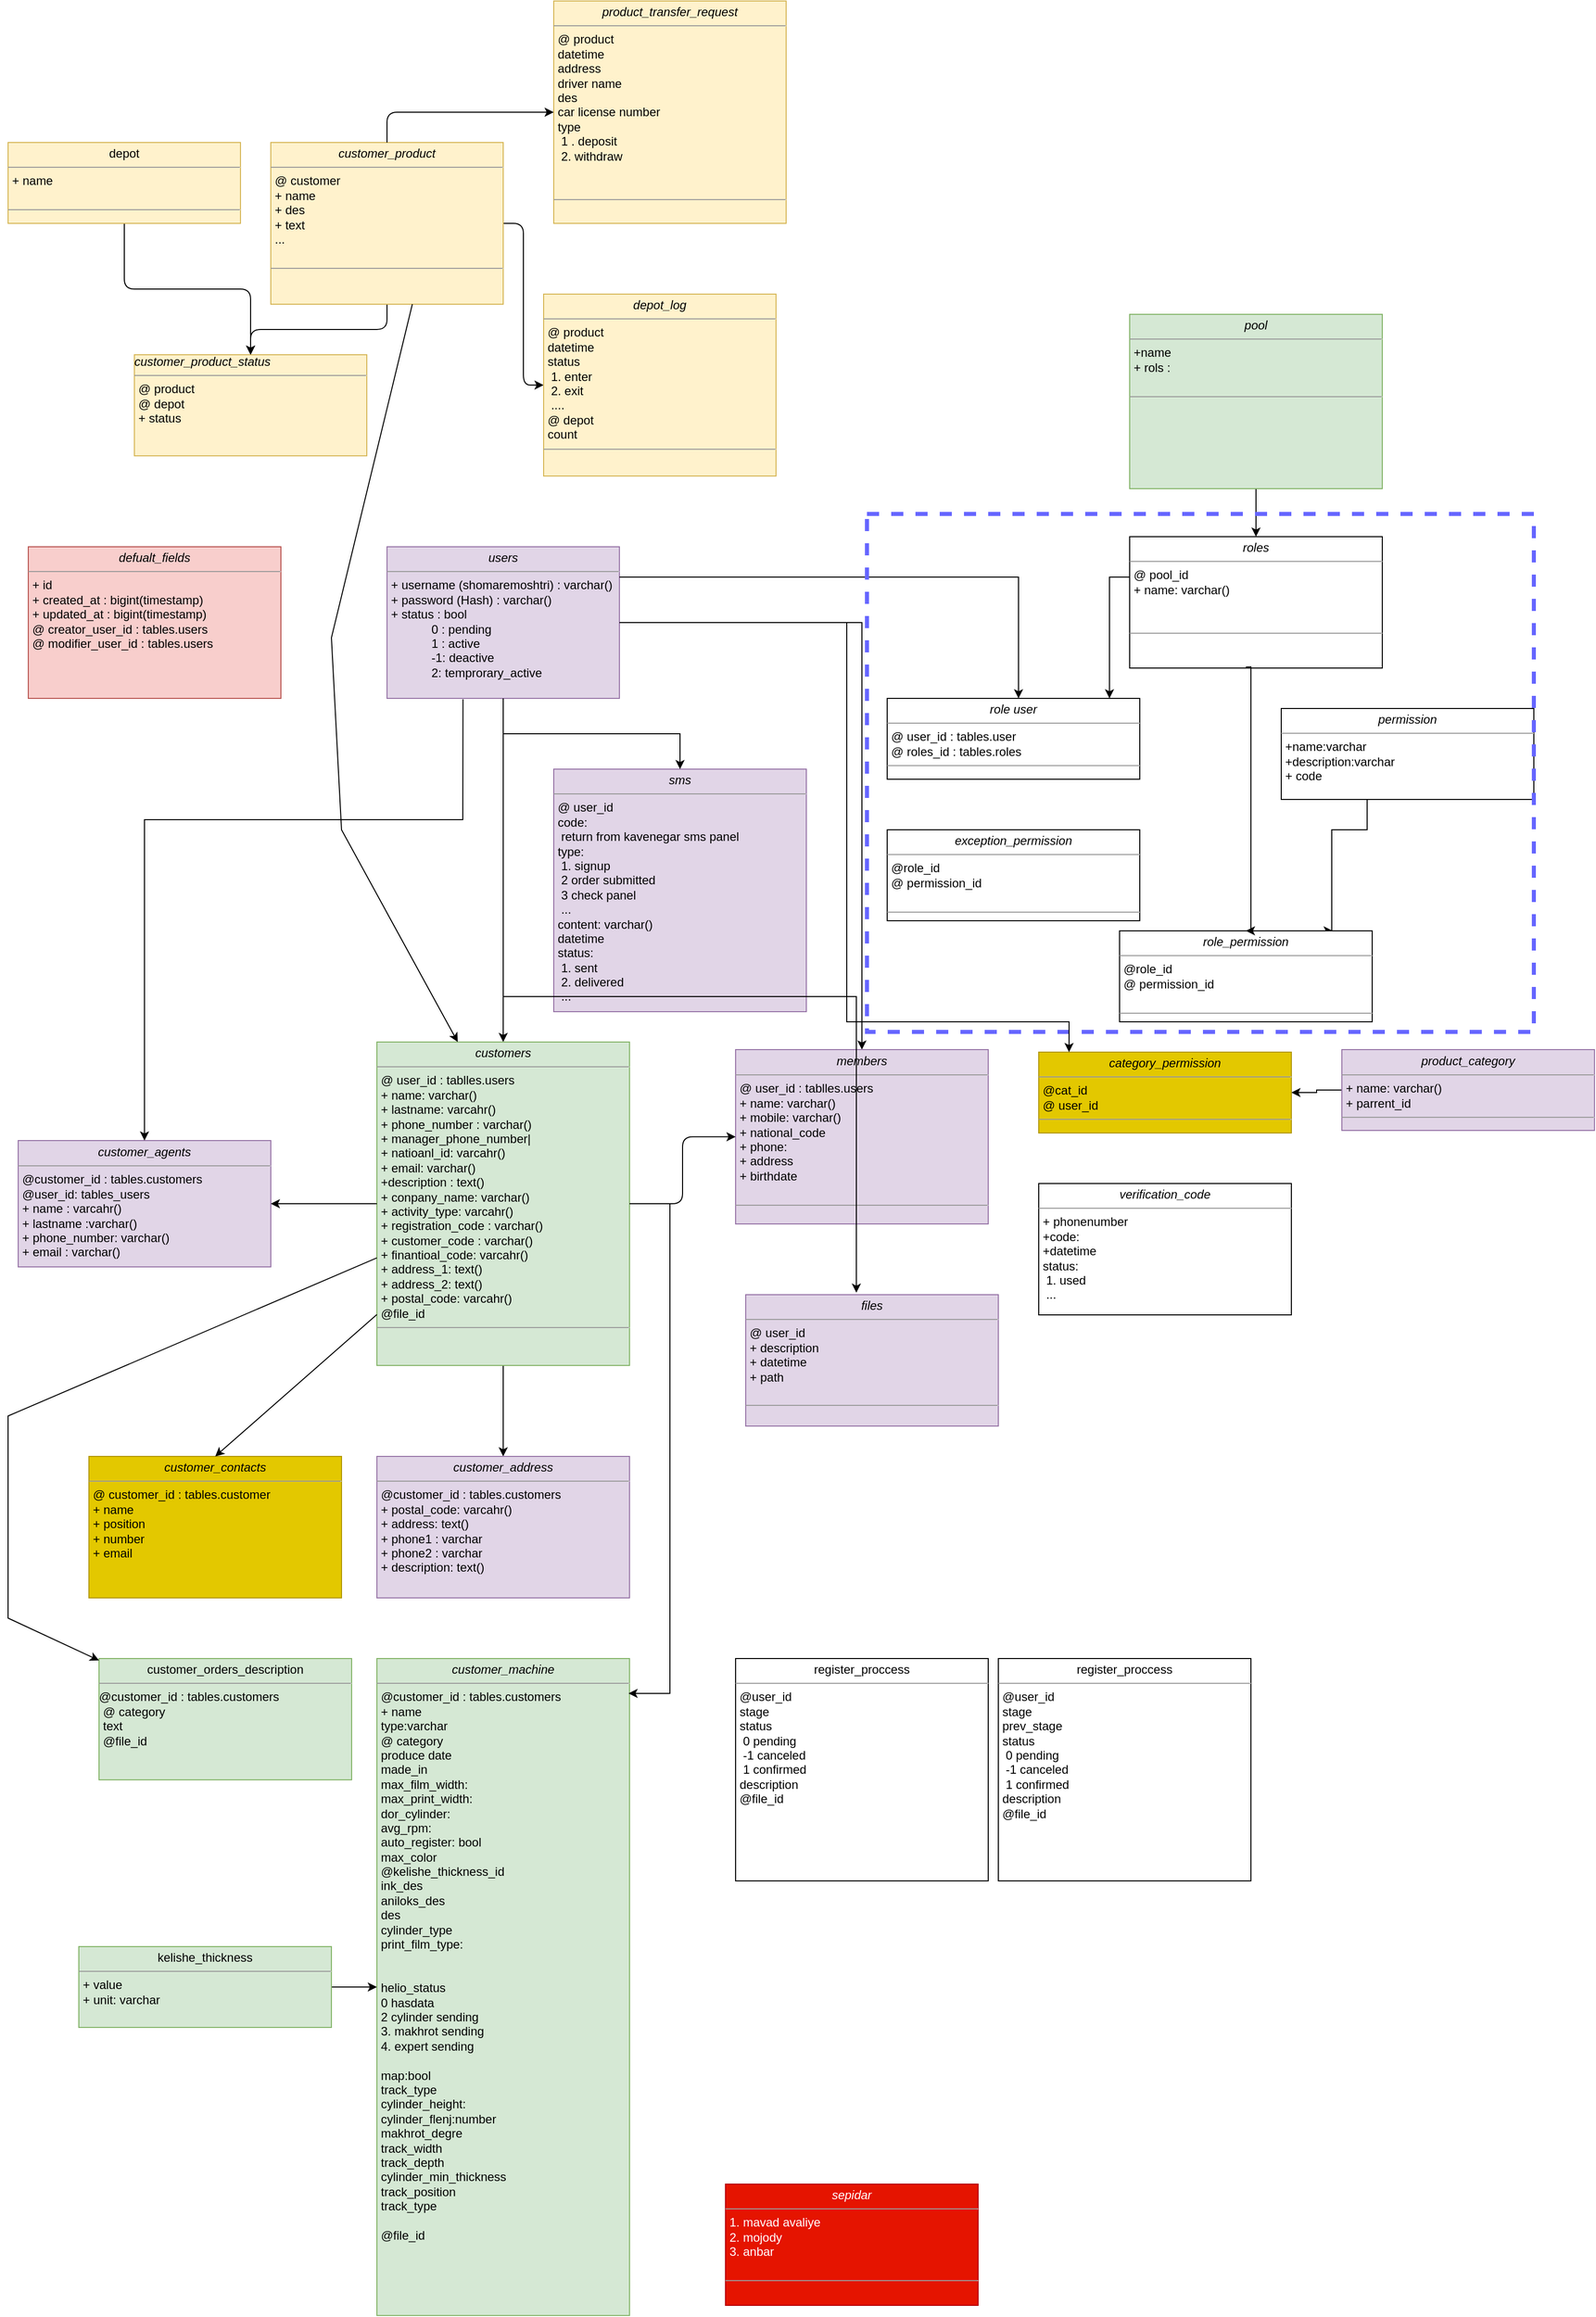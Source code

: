 <mxfile version="20.7.4" type="github">
  <diagram name="Page-1" id="c4acf3e9-155e-7222-9cf6-157b1a14988f">
    <mxGraphModel dx="1093" dy="1760" grid="1" gridSize="10" guides="1" tooltips="1" connect="1" arrows="1" fold="1" page="1" pageScale="1" pageWidth="850" pageHeight="1100" math="0" shadow="0">
      <root>
        <mxCell id="0" />
        <mxCell id="1" parent="0" />
        <mxCell id="LeUKjiho_4eoz7yb3Qie-3" value="" style="edgeStyle=orthogonalEdgeStyle;rounded=0;orthogonalLoop=1;jettySize=auto;html=1;" parent="1" source="5d2195bd80daf111-18" target="LeUKjiho_4eoz7yb3Qie-2" edge="1">
          <mxGeometry relative="1" as="geometry" />
        </mxCell>
        <mxCell id="LeUKjiho_4eoz7yb3Qie-12" value="" style="edgeStyle=orthogonalEdgeStyle;rounded=0;orthogonalLoop=1;jettySize=auto;html=1;" parent="1" source="5d2195bd80daf111-18" target="LeUKjiho_4eoz7yb3Qie-8" edge="1">
          <mxGeometry relative="1" as="geometry" />
        </mxCell>
        <mxCell id="5d2195bd80daf111-18" value="&lt;p style=&quot;margin:0px;margin-top:4px;text-align:center;&quot;&gt;&lt;i&gt;users&lt;/i&gt;&lt;/p&gt;&lt;hr size=&quot;1&quot;&gt;&lt;p style=&quot;margin:0px;margin-left:4px;&quot;&gt;+ username (shomaremoshtri) : varchar()&amp;nbsp;&lt;br&gt;+ password (Hash) : varchar()&lt;/p&gt;&lt;p style=&quot;margin:0px;margin-left:4px;&quot;&gt;+ status : bool&lt;/p&gt;&lt;blockquote style=&quot;margin: 0 0 0 40px; border: none; padding: 0px;&quot;&gt;&lt;p style=&quot;margin:0px;margin-left:4px;&quot;&gt;0 : pending&lt;/p&gt;&lt;p style=&quot;margin:0px;margin-left:4px;&quot;&gt;1 : active&lt;/p&gt;&lt;p style=&quot;margin:0px;margin-left:4px;&quot;&gt;-1: deactive&lt;/p&gt;&lt;p style=&quot;margin:0px;margin-left:4px;&quot;&gt;2: temprorary_active&lt;/p&gt;&lt;/blockquote&gt;&lt;p style=&quot;margin:0px;margin-left:4px;&quot;&gt;&lt;br&gt;&lt;/p&gt;&lt;hr size=&quot;1&quot;&gt;&lt;p style=&quot;margin:0px;margin-left:4px;&quot;&gt;&lt;br&gt;&lt;/p&gt;" style="verticalAlign=top;align=left;overflow=fill;fontSize=12;fontFamily=Helvetica;html=1;rounded=0;shadow=0;comic=0;labelBackgroundColor=none;strokeWidth=1;fillColor=#e1d5e7;strokeColor=#9673a6;" parent="1" vertex="1">
          <mxGeometry x="445" y="10" width="230" height="150" as="geometry" />
        </mxCell>
        <mxCell id="LeUKjiho_4eoz7yb3Qie-7" value="" style="edgeStyle=orthogonalEdgeStyle;rounded=0;orthogonalLoop=1;jettySize=auto;html=1;" parent="1" source="5d2195bd80daf111-18" target="LeUKjiho_4eoz7yb3Qie-5" edge="1">
          <mxGeometry relative="1" as="geometry">
            <Array as="points">
              <mxPoint x="1070" y="40" />
            </Array>
          </mxGeometry>
        </mxCell>
        <mxCell id="LeUKjiho_4eoz7yb3Qie-2" value="&lt;p style=&quot;margin:0px;margin-top:4px;text-align:center;&quot;&gt;&lt;i&gt;members&lt;/i&gt;&lt;/p&gt;&lt;hr size=&quot;1&quot;&gt;&lt;p style=&quot;margin:0px;margin-left:4px;&quot;&gt;@ user_id : tablles.users&lt;/p&gt;&lt;p style=&quot;margin:0px;margin-left:4px;&quot;&gt;+ name: varchar()&lt;/p&gt;&lt;p style=&quot;margin:0px;margin-left:4px;&quot;&gt;+ mobile: varchar()&lt;/p&gt;&lt;p style=&quot;margin:0px;margin-left:4px;&quot;&gt;+ national_code&lt;/p&gt;&lt;p style=&quot;margin:0px;margin-left:4px;&quot;&gt;+ phone:&lt;/p&gt;&lt;p style=&quot;margin:0px;margin-left:4px;&quot;&gt;+ address&lt;/p&gt;&lt;p style=&quot;margin:0px;margin-left:4px;&quot;&gt;+ birthdate&lt;/p&gt;&lt;p style=&quot;margin:0px;margin-left:4px;&quot;&gt;&lt;br&gt;&lt;/p&gt;&lt;hr size=&quot;1&quot;&gt;&lt;p style=&quot;margin:0px;margin-left:4px;&quot;&gt;&lt;br&gt;&lt;/p&gt;" style="verticalAlign=top;align=left;overflow=fill;fontSize=12;fontFamily=Helvetica;html=1;rounded=0;shadow=0;comic=0;labelBackgroundColor=none;strokeWidth=1;fillColor=#e1d5e7;strokeColor=#9673a6;" parent="1" vertex="1">
          <mxGeometry x="790" y="507.5" width="250" height="172.5" as="geometry" />
        </mxCell>
        <mxCell id="LeUKjiho_4eoz7yb3Qie-6" value="" style="edgeStyle=orthogonalEdgeStyle;rounded=0;orthogonalLoop=1;jettySize=auto;html=1;" parent="1" source="LeUKjiho_4eoz7yb3Qie-4" target="LeUKjiho_4eoz7yb3Qie-5" edge="1">
          <mxGeometry relative="1" as="geometry">
            <Array as="points">
              <mxPoint x="1160" y="40" />
            </Array>
          </mxGeometry>
        </mxCell>
        <mxCell id="LeUKjiho_4eoz7yb3Qie-4" value="&lt;p style=&quot;margin:0px;margin-top:4px;text-align:center;&quot;&gt;&lt;i&gt;roles&lt;/i&gt;&lt;/p&gt;&lt;hr size=&quot;1&quot;&gt;&lt;p style=&quot;margin:0px;margin-left:4px;&quot;&gt;&lt;span style=&quot;background-color: initial;&quot;&gt;@ pool_id&lt;/span&gt;&lt;/p&gt;&lt;p style=&quot;margin:0px;margin-left:4px;&quot;&gt;&lt;span style=&quot;background-color: initial;&quot;&gt;+ name: varchar()&lt;/span&gt;&lt;/p&gt;&lt;p style=&quot;margin:0px;margin-left:4px;&quot;&gt;&lt;br&gt;&lt;/p&gt;&lt;p style=&quot;margin:0px;margin-left:4px;&quot;&gt;&lt;br&gt;&lt;/p&gt;&lt;hr size=&quot;1&quot;&gt;&lt;p style=&quot;margin:0px;margin-left:4px;&quot;&gt;&lt;br&gt;&lt;/p&gt;" style="verticalAlign=top;align=left;overflow=fill;fontSize=12;fontFamily=Helvetica;html=1;rounded=0;shadow=0;comic=0;labelBackgroundColor=none;strokeWidth=1;" parent="1" vertex="1">
          <mxGeometry x="1180" width="250" height="130" as="geometry" />
        </mxCell>
        <mxCell id="LeUKjiho_4eoz7yb3Qie-5" value="&lt;p style=&quot;margin:0px;margin-top:4px;text-align:center;&quot;&gt;&lt;i&gt;role user&lt;/i&gt;&lt;br&gt;&lt;/p&gt;&lt;hr size=&quot;1&quot;&gt;&lt;p style=&quot;margin:0px;margin-left:4px;&quot;&gt;&lt;span style=&quot;background-color: initial;&quot;&gt;@ user_id : tables.user&lt;/span&gt;&lt;/p&gt;&lt;p style=&quot;margin:0px;margin-left:4px;&quot;&gt;@ roles_id : tables.roles&lt;/p&gt;&lt;hr size=&quot;1&quot;&gt;&lt;p style=&quot;margin:0px;margin-left:4px;&quot;&gt;&lt;br&gt;&lt;/p&gt;" style="verticalAlign=top;align=left;overflow=fill;fontSize=12;fontFamily=Helvetica;html=1;rounded=0;shadow=0;comic=0;labelBackgroundColor=none;strokeWidth=1;" parent="1" vertex="1">
          <mxGeometry x="940" y="160" width="250" height="80" as="geometry" />
        </mxCell>
        <mxCell id="LeUKjiho_4eoz7yb3Qie-16" value="" style="edgeStyle=orthogonalEdgeStyle;rounded=0;orthogonalLoop=1;jettySize=auto;html=1;" parent="1" source="LeUKjiho_4eoz7yb3Qie-8" target="LeUKjiho_4eoz7yb3Qie-15" edge="1">
          <mxGeometry relative="1" as="geometry">
            <Array as="points">
              <mxPoint x="550" y="690" />
              <mxPoint x="550" y="690" />
            </Array>
          </mxGeometry>
        </mxCell>
        <mxCell id="KyQKxWbVQ__rG_zM9xuR-38" value="" style="edgeStyle=orthogonalEdgeStyle;orthogonalLoop=1;jettySize=auto;html=1;fontColor=#000000;" parent="1" source="LeUKjiho_4eoz7yb3Qie-8" target="LeUKjiho_4eoz7yb3Qie-2" edge="1">
          <mxGeometry relative="1" as="geometry" />
        </mxCell>
        <mxCell id="LeUKjiho_4eoz7yb3Qie-8" value="&lt;p style=&quot;margin:0px;margin-top:4px;text-align:center;&quot;&gt;&lt;i&gt;customers&lt;/i&gt;&lt;/p&gt;&lt;hr size=&quot;1&quot;&gt;&lt;p style=&quot;margin:0px;margin-left:4px;&quot;&gt;@ user_id : tablles.users&lt;/p&gt;&lt;p style=&quot;margin:0px;margin-left:4px;&quot;&gt;+ name: varchar()&lt;/p&gt;&lt;p style=&quot;margin:0px;margin-left:4px;&quot;&gt;+ lastname: varcahr()&lt;/p&gt;&lt;p style=&quot;margin:0px;margin-left:4px;&quot;&gt;+ phone_number : varchar()&lt;/p&gt;&lt;p style=&quot;margin:0px;margin-left:4px;&quot;&gt;+ manager_phone_number|&lt;/p&gt;&lt;p style=&quot;margin:0px;margin-left:4px;&quot;&gt;+ natioanl_id: varcahr()&lt;/p&gt;&lt;p style=&quot;margin:0px;margin-left:4px;&quot;&gt;+ email: varchar()&lt;/p&gt;&lt;p style=&quot;margin:0px;margin-left:4px;&quot;&gt;+description : text()&lt;/p&gt;&lt;p style=&quot;margin:0px;margin-left:4px;&quot;&gt;+ conpany_name: varchar()&lt;/p&gt;&lt;p style=&quot;margin:0px;margin-left:4px;&quot;&gt;+ activity_type: varcahr()&lt;/p&gt;&lt;p style=&quot;margin:0px;margin-left:4px;&quot;&gt;+ registration_code : varchar()&lt;/p&gt;&lt;p style=&quot;margin:0px;margin-left:4px;&quot;&gt;+ customer_code : varchar()&lt;/p&gt;&lt;p style=&quot;margin:0px;margin-left:4px;&quot;&gt;+ finantioal_code: varcahr()&lt;/p&gt;&lt;p style=&quot;margin:0px;margin-left:4px;&quot;&gt;+ address_1: text()&lt;/p&gt;&lt;p style=&quot;margin:0px;margin-left:4px;&quot;&gt;+ address_2: text()&lt;br&gt;&lt;/p&gt;&lt;p style=&quot;margin:0px;margin-left:4px;&quot;&gt;+ postal_code: varcahr()&lt;/p&gt;&lt;p style=&quot;margin:0px;margin-left:4px;&quot;&gt;@file_id&lt;/p&gt;&lt;hr size=&quot;1&quot;&gt;&lt;p style=&quot;margin:0px;margin-left:4px;&quot;&gt;&lt;br&gt;&lt;/p&gt;" style="verticalAlign=top;align=left;overflow=fill;fontSize=12;fontFamily=Helvetica;html=1;rounded=0;shadow=0;comic=0;labelBackgroundColor=none;strokeWidth=1;fillColor=#d5e8d4;strokeColor=#82b366;" parent="1" vertex="1">
          <mxGeometry x="435" y="500" width="250" height="320" as="geometry" />
        </mxCell>
        <mxCell id="LeUKjiho_4eoz7yb3Qie-9" value="&lt;p style=&quot;margin:0px;margin-top:4px;text-align:center;&quot;&gt;&lt;i&gt;defualt_fields&lt;/i&gt;&lt;/p&gt;&lt;hr size=&quot;1&quot;&gt;&lt;p style=&quot;margin:0px;margin-left:4px;&quot;&gt;+ id&lt;/p&gt;&lt;p style=&quot;margin:0px;margin-left:4px;&quot;&gt;+ created_at : bigint(timestamp)&lt;/p&gt;&lt;p style=&quot;margin:0px;margin-left:4px;&quot;&gt;+ updated_at : bigint(timestamp)&lt;br&gt;&lt;/p&gt;&lt;p style=&quot;margin:0px;margin-left:4px;&quot;&gt;@ creator_user_id : tables.users&lt;br&gt;&lt;/p&gt;&lt;p style=&quot;margin:0px;margin-left:4px;&quot;&gt;@ modifier_user_id : tables.users&amp;nbsp;&lt;/p&gt;&lt;p style=&quot;margin:0px;margin-left:4px;&quot;&gt;&lt;br&gt;&lt;/p&gt;" style="verticalAlign=top;align=left;overflow=fill;fontSize=12;fontFamily=Helvetica;html=1;rounded=0;shadow=0;comic=0;labelBackgroundColor=none;strokeWidth=1;fillColor=#f8cecc;strokeColor=#b85450;" parent="1" vertex="1">
          <mxGeometry x="90" y="10" width="250" height="150" as="geometry" />
        </mxCell>
        <mxCell id="LeUKjiho_4eoz7yb3Qie-11" value="&lt;p style=&quot;margin:0px;margin-top:4px;text-align:center;&quot;&gt;&lt;i&gt;customer_agents&lt;/i&gt;&lt;/p&gt;&lt;hr size=&quot;1&quot;&gt;&lt;p style=&quot;margin:0px;margin-left:4px;&quot;&gt;@customer_id : tables.customers&lt;/p&gt;&lt;p style=&quot;margin:0px;margin-left:4px;&quot;&gt;@user_id: tables_users&lt;/p&gt;&lt;p style=&quot;margin:0px;margin-left:4px;&quot;&gt;+ name : varcahr()&lt;/p&gt;&lt;p style=&quot;margin:0px;margin-left:4px;&quot;&gt;+ lastname :varchar()&lt;/p&gt;&lt;p style=&quot;margin:0px;margin-left:4px;&quot;&gt;+ phone_number: varchar()&lt;/p&gt;&lt;p style=&quot;margin:0px;margin-left:4px;&quot;&gt;+ email : varchar()&lt;/p&gt;&lt;p style=&quot;margin:0px;margin-left:4px;&quot;&gt;&lt;br&gt;&lt;/p&gt;&lt;p style=&quot;margin:0px;margin-left:4px;&quot;&gt;&lt;br&gt;&lt;/p&gt;" style="verticalAlign=top;align=left;overflow=fill;fontSize=12;fontFamily=Helvetica;html=1;rounded=0;shadow=0;comic=0;labelBackgroundColor=none;strokeWidth=1;fillColor=#e1d5e7;strokeColor=#9673a6;" parent="1" vertex="1">
          <mxGeometry x="80" y="597.5" width="250" height="125" as="geometry" />
        </mxCell>
        <mxCell id="LeUKjiho_4eoz7yb3Qie-13" value="" style="endArrow=classic;html=1;rounded=0;exitX=0;exitY=0.5;exitDx=0;exitDy=0;entryX=1;entryY=0.5;entryDx=0;entryDy=0;" parent="1" source="LeUKjiho_4eoz7yb3Qie-8" target="LeUKjiho_4eoz7yb3Qie-11" edge="1">
          <mxGeometry width="50" height="50" relative="1" as="geometry">
            <mxPoint x="-20" y="340" as="sourcePoint" />
            <mxPoint x="30" y="290" as="targetPoint" />
          </mxGeometry>
        </mxCell>
        <mxCell id="LeUKjiho_4eoz7yb3Qie-14" value="" style="endArrow=classic;html=1;rounded=0;exitX=0.327;exitY=1.006;exitDx=0;exitDy=0;entryX=0.5;entryY=0;entryDx=0;entryDy=0;exitPerimeter=0;" parent="1" source="5d2195bd80daf111-18" target="LeUKjiho_4eoz7yb3Qie-11" edge="1">
          <mxGeometry width="50" height="50" relative="1" as="geometry">
            <mxPoint x="220" y="290" as="sourcePoint" />
            <mxPoint x="90" y="290" as="targetPoint" />
            <Array as="points">
              <mxPoint x="520" y="280" />
              <mxPoint x="360" y="280" />
              <mxPoint x="205" y="280" />
            </Array>
          </mxGeometry>
        </mxCell>
        <mxCell id="LeUKjiho_4eoz7yb3Qie-15" value="&lt;p style=&quot;margin:0px;margin-top:4px;text-align:center;&quot;&gt;&lt;i&gt;customer_address&lt;/i&gt;&lt;/p&gt;&lt;hr size=&quot;1&quot;&gt;&lt;p style=&quot;margin:0px;margin-left:4px;&quot;&gt;@customer_id : tables.customers&lt;/p&gt;&lt;p style=&quot;margin:0px;margin-left:4px;&quot;&gt;+ postal_code: varcahr()&lt;/p&gt;&lt;p style=&quot;margin:0px;margin-left:4px;&quot;&gt;+ address: text()&lt;/p&gt;&lt;p style=&quot;margin:0px;margin-left:4px;&quot;&gt;+ phone1 : varchar&lt;/p&gt;&lt;p style=&quot;margin:0px;margin-left:4px;&quot;&gt;+ phone2 : varchar&lt;/p&gt;&lt;p style=&quot;margin:0px;margin-left:4px;&quot;&gt;+ description: text()&lt;/p&gt;&lt;p style=&quot;margin:0px;margin-left:4px;&quot;&gt;&lt;br&gt;&lt;/p&gt;&lt;p style=&quot;margin:0px;margin-left:4px;&quot;&gt;&lt;br&gt;&lt;/p&gt;" style="verticalAlign=top;align=left;overflow=fill;fontSize=12;fontFamily=Helvetica;html=1;rounded=0;shadow=0;comic=0;labelBackgroundColor=none;strokeWidth=1;fillColor=#e1d5e7;strokeColor=#9673a6;" parent="1" vertex="1">
          <mxGeometry x="435" y="910" width="250" height="140" as="geometry" />
        </mxCell>
        <mxCell id="KyQKxWbVQ__rG_zM9xuR-18" value="" style="edgeStyle=orthogonalEdgeStyle;rounded=0;orthogonalLoop=1;jettySize=auto;html=1;" parent="1" source="DL4aVCNYdHniSCz_PpIk-2" target="KyQKxWbVQ__rG_zM9xuR-17" edge="1">
          <mxGeometry relative="1" as="geometry" />
        </mxCell>
        <mxCell id="DL4aVCNYdHniSCz_PpIk-2" value="&lt;p style=&quot;margin:0px;margin-top:4px;text-align:center;&quot;&gt;&lt;i&gt;product_category&lt;/i&gt;&lt;/p&gt;&lt;hr size=&quot;1&quot;&gt;&lt;p style=&quot;margin:0px;margin-left:4px;&quot;&gt;&lt;span style=&quot;background-color: initial;&quot;&gt;+ name: varchar()&lt;/span&gt;&lt;/p&gt;&lt;p style=&quot;margin:0px;margin-left:4px;&quot;&gt;+ parrent_id&lt;/p&gt;&lt;hr size=&quot;1&quot;&gt;&lt;p style=&quot;margin:0px;margin-left:4px;&quot;&gt;&lt;br&gt;&lt;/p&gt;" style="verticalAlign=top;align=left;overflow=fill;fontSize=12;fontFamily=Helvetica;html=1;rounded=0;shadow=0;comic=0;labelBackgroundColor=none;strokeWidth=1;fillColor=#e1d5e7;strokeColor=#9673a6;" parent="1" vertex="1">
          <mxGeometry x="1390" y="507.5" width="250" height="80" as="geometry" />
        </mxCell>
        <mxCell id="DL4aVCNYdHniSCz_PpIk-3" value="&lt;p style=&quot;margin:0px;margin-top:4px;text-align:center;&quot;&gt;&lt;i&gt;sepidar&lt;/i&gt;&lt;/p&gt;&lt;hr size=&quot;1&quot;&gt;&lt;p style=&quot;margin:0px;margin-left:4px;&quot;&gt;1. mavad avaliye&lt;/p&gt;&lt;p style=&quot;margin:0px;margin-left:4px;&quot;&gt;2. mojody&lt;/p&gt;&lt;p style=&quot;margin:0px;margin-left:4px;&quot;&gt;3. anbar&lt;/p&gt;&lt;p style=&quot;margin:0px;margin-left:4px;&quot;&gt;&lt;br&gt;&lt;/p&gt;&lt;hr size=&quot;1&quot;&gt;&lt;p style=&quot;margin:0px;margin-left:4px;&quot;&gt;&lt;br&gt;&lt;/p&gt;" style="verticalAlign=top;align=left;overflow=fill;fontSize=12;fontFamily=Helvetica;html=1;rounded=0;shadow=0;comic=0;labelBackgroundColor=none;strokeWidth=1;fillColor=#e51400;fontColor=#ffffff;strokeColor=#B20000;" parent="1" vertex="1">
          <mxGeometry x="780" y="1630" width="250" height="120" as="geometry" />
        </mxCell>
        <mxCell id="DL4aVCNYdHniSCz_PpIk-4" value="&lt;p style=&quot;margin:0px;margin-top:4px;text-align:center;&quot;&gt;&lt;i&gt;sms&lt;/i&gt;&lt;/p&gt;&lt;hr size=&quot;1&quot;&gt;&lt;p style=&quot;margin:0px;margin-left:4px;&quot;&gt;&lt;span style=&quot;background-color: initial;&quot;&gt;@ user_id&lt;/span&gt;&lt;/p&gt;&lt;p style=&quot;margin:0px;margin-left:4px;&quot;&gt;&lt;span style=&quot;background-color: initial;&quot;&gt;code:&amp;nbsp;&lt;/span&gt;&lt;br&gt;&lt;/p&gt;&lt;p style=&quot;margin:0px;margin-left:4px;&quot;&gt;&lt;span style=&quot;background-color: initial;&quot;&gt;&lt;span style=&quot;white-space: pre;&quot;&gt; &lt;/span&gt;return from kavenegar sms panel&lt;br&gt;&lt;/span&gt;&lt;/p&gt;&lt;p style=&quot;margin:0px;margin-left:4px;&quot;&gt;&lt;span style=&quot;background-color: initial;&quot;&gt;type:&amp;nbsp;&lt;/span&gt;&lt;/p&gt;&lt;p style=&quot;margin:0px;margin-left:4px;&quot;&gt;&lt;span style=&quot;background-color: initial;&quot;&gt;&lt;span style=&quot;white-space: pre;&quot;&gt; &lt;/span&gt;1. signup&lt;br&gt;&lt;/span&gt;&lt;/p&gt;&lt;p style=&quot;margin:0px;margin-left:4px;&quot;&gt;&lt;span style=&quot;background-color: initial;&quot;&gt;&lt;span style=&quot;white-space: pre;&quot;&gt; &lt;/span&gt;2 order submitted&lt;br&gt;&lt;/span&gt;&lt;/p&gt;&lt;p style=&quot;margin:0px;margin-left:4px;&quot;&gt;&lt;span style=&quot;background-color: initial;&quot;&gt;&lt;span style=&quot;white-space: pre;&quot;&gt; &lt;/span&gt;3 check panel&lt;br&gt;&lt;/span&gt;&lt;/p&gt;&lt;p style=&quot;margin:0px;margin-left:4px;&quot;&gt;&lt;span style=&quot;background-color: initial;&quot;&gt;&lt;span style=&quot;white-space: pre;&quot;&gt; &lt;/span&gt;...&lt;br&gt;&lt;/span&gt;&lt;/p&gt;&lt;p style=&quot;margin:0px;margin-left:4px;&quot;&gt;content: varchar()&lt;/p&gt;&lt;p style=&quot;margin:0px;margin-left:4px;&quot;&gt;datetime&lt;/p&gt;&lt;p style=&quot;margin:0px;margin-left:4px;&quot;&gt;status:&lt;/p&gt;&lt;p style=&quot;margin:0px;margin-left:4px;&quot;&gt;&lt;span style=&quot;white-space: pre;&quot;&gt; &lt;/span&gt;1. sent&lt;br&gt;&lt;/p&gt;&lt;p style=&quot;margin:0px;margin-left:4px;&quot;&gt;&lt;span style=&quot;white-space: pre;&quot;&gt; &lt;/span&gt;2. delivered&lt;br&gt;&lt;/p&gt;&lt;p style=&quot;margin:0px;margin-left:4px;&quot;&gt;&lt;span style=&quot;white-space: pre;&quot;&gt; &lt;/span&gt;...&lt;br&gt;&lt;/p&gt;&lt;p style=&quot;margin:0px;margin-left:4px;&quot;&gt;&lt;br&gt;&lt;/p&gt;&lt;p style=&quot;margin:0px;margin-left:4px;&quot;&gt;&lt;br&gt;&lt;/p&gt;&lt;p style=&quot;margin:0px;margin-left:4px;&quot;&gt;&lt;br&gt;&lt;/p&gt;&lt;hr size=&quot;1&quot;&gt;&lt;p style=&quot;margin:0px;margin-left:4px;&quot;&gt;&lt;br&gt;&lt;/p&gt;" style="verticalAlign=top;align=left;overflow=fill;fontSize=12;fontFamily=Helvetica;html=1;rounded=0;shadow=0;comic=0;labelBackgroundColor=none;strokeWidth=1;fillColor=#e1d5e7;strokeColor=#9673a6;" parent="1" vertex="1">
          <mxGeometry x="610" y="230" width="250" height="240" as="geometry" />
        </mxCell>
        <mxCell id="DL4aVCNYdHniSCz_PpIk-5" value="&lt;p style=&quot;margin:0px;margin-top:4px;text-align:center;&quot;&gt;&lt;i&gt;customer_contacts&lt;/i&gt;&lt;/p&gt;&lt;hr size=&quot;1&quot;&gt;&lt;p style=&quot;margin:0px;margin-left:4px;&quot;&gt;@ customer_id : tables.customer&lt;/p&gt;&lt;p style=&quot;margin:0px;margin-left:4px;&quot;&gt;+ name&lt;/p&gt;&lt;p style=&quot;margin:0px;margin-left:4px;&quot;&gt;+ position&lt;/p&gt;&lt;p style=&quot;margin:0px;margin-left:4px;&quot;&gt;+ number&lt;/p&gt;&lt;p style=&quot;margin:0px;margin-left:4px;&quot;&gt;+ email&lt;/p&gt;&lt;p style=&quot;margin:0px;margin-left:4px;&quot;&gt;&lt;br&gt;&lt;/p&gt;" style="verticalAlign=top;align=left;overflow=fill;fontSize=12;fontFamily=Helvetica;html=1;rounded=0;shadow=0;comic=0;labelBackgroundColor=none;strokeWidth=1;fillColor=#e3c800;strokeColor=#B09500;fontColor=#000000;" parent="1" vertex="1">
          <mxGeometry x="150" y="910" width="250" height="140" as="geometry" />
        </mxCell>
        <mxCell id="KyQKxWbVQ__rG_zM9xuR-1" value="" style="endArrow=classic;html=1;rounded=0;entryX=0.5;entryY=0;entryDx=0;entryDy=0;" parent="1" source="LeUKjiho_4eoz7yb3Qie-8" target="DL4aVCNYdHniSCz_PpIk-5" edge="1">
          <mxGeometry width="50" height="50" relative="1" as="geometry">
            <mxPoint x="375" y="770" as="sourcePoint" />
            <mxPoint x="270" y="770" as="targetPoint" />
          </mxGeometry>
        </mxCell>
        <mxCell id="KyQKxWbVQ__rG_zM9xuR-4" value="" style="edgeStyle=orthogonalEdgeStyle;rounded=0;orthogonalLoop=1;jettySize=auto;html=1;entryX=0.844;entryY=0;entryDx=0;entryDy=0;entryPerimeter=0;" parent="1" source="KyQKxWbVQ__rG_zM9xuR-2" target="KyQKxWbVQ__rG_zM9xuR-3" edge="1">
          <mxGeometry x="0.949" y="-30" relative="1" as="geometry">
            <Array as="points">
              <mxPoint x="1415" y="290" />
              <mxPoint x="1380" y="290" />
              <mxPoint x="1380" y="390" />
            </Array>
            <mxPoint as="offset" />
          </mxGeometry>
        </mxCell>
        <mxCell id="KyQKxWbVQ__rG_zM9xuR-2" value="&lt;p style=&quot;margin:0px;margin-top:4px;text-align:center;&quot;&gt;&lt;i&gt;permission&lt;/i&gt;&lt;/p&gt;&lt;hr size=&quot;1&quot;&gt;&lt;p style=&quot;margin:0px;margin-left:4px;&quot;&gt;+name:varchar&lt;/p&gt;&lt;p style=&quot;margin:0px;margin-left:4px;&quot;&gt;+description:varchar&lt;/p&gt;&lt;p style=&quot;margin:0px;margin-left:4px;&quot;&gt;+ code&lt;/p&gt;&lt;p style=&quot;margin:0px;margin-left:4px;&quot;&gt;&lt;br&gt;&lt;/p&gt;&lt;hr size=&quot;1&quot;&gt;&lt;p style=&quot;margin:0px;margin-left:4px;&quot;&gt;&lt;br&gt;&lt;/p&gt;" style="verticalAlign=top;align=left;overflow=fill;fontSize=12;fontFamily=Helvetica;html=1;rounded=0;shadow=0;comic=0;labelBackgroundColor=none;strokeWidth=1;" parent="1" vertex="1">
          <mxGeometry x="1330" y="170" width="250" height="90" as="geometry" />
        </mxCell>
        <mxCell id="KyQKxWbVQ__rG_zM9xuR-3" value="&lt;p style=&quot;margin:0px;margin-top:4px;text-align:center;&quot;&gt;&lt;i&gt;role_permission&lt;/i&gt;&lt;/p&gt;&lt;hr size=&quot;1&quot;&gt;&lt;p style=&quot;margin:0px;margin-left:4px;&quot;&gt;@role_id&lt;/p&gt;&lt;p style=&quot;margin:0px;margin-left:4px;&quot;&gt;@ permission_id&lt;/p&gt;&lt;p style=&quot;margin:0px;margin-left:4px;&quot;&gt;&lt;br&gt;&lt;/p&gt;&lt;hr size=&quot;1&quot;&gt;&lt;p style=&quot;margin:0px;margin-left:4px;&quot;&gt;&lt;br&gt;&lt;/p&gt;" style="verticalAlign=top;align=left;overflow=fill;fontSize=12;fontFamily=Helvetica;html=1;rounded=0;shadow=0;comic=0;labelBackgroundColor=none;strokeWidth=1;" parent="1" vertex="1">
          <mxGeometry x="1170" y="390" width="250" height="90" as="geometry" />
        </mxCell>
        <mxCell id="KyQKxWbVQ__rG_zM9xuR-7" value="" style="edgeStyle=orthogonalEdgeStyle;rounded=0;orthogonalLoop=1;jettySize=auto;html=1;exitX=0.46;exitY=0.991;exitDx=0;exitDy=0;exitPerimeter=0;entryX=0.5;entryY=0;entryDx=0;entryDy=0;" parent="1" source="LeUKjiho_4eoz7yb3Qie-4" target="KyQKxWbVQ__rG_zM9xuR-3" edge="1">
          <mxGeometry relative="1" as="geometry">
            <mxPoint x="1425" y="260" as="sourcePoint" />
            <mxPoint x="1265" y="350" as="targetPoint" />
            <Array as="points">
              <mxPoint x="1300" y="128" />
              <mxPoint x="1300" y="390" />
            </Array>
          </mxGeometry>
        </mxCell>
        <mxCell id="KyQKxWbVQ__rG_zM9xuR-10" value="" style="edgeStyle=orthogonalEdgeStyle;rounded=0;orthogonalLoop=1;jettySize=auto;html=1;" parent="1" source="KyQKxWbVQ__rG_zM9xuR-8" target="LeUKjiho_4eoz7yb3Qie-4" edge="1">
          <mxGeometry relative="1" as="geometry" />
        </mxCell>
        <mxCell id="KyQKxWbVQ__rG_zM9xuR-8" value="&lt;p style=&quot;margin:0px;margin-top:4px;text-align:center;&quot;&gt;&lt;i&gt;pool&lt;/i&gt;&lt;/p&gt;&lt;hr size=&quot;1&quot;&gt;&lt;p style=&quot;margin:0px;margin-left:4px;&quot;&gt;+name&lt;/p&gt;&lt;p style=&quot;margin:0px;margin-left:4px;&quot;&gt;+ rols :&amp;nbsp;&lt;/p&gt;&lt;p style=&quot;margin:0px;margin-left:4px;&quot;&gt;&lt;br&gt;&lt;/p&gt;&lt;hr size=&quot;1&quot;&gt;&lt;p style=&quot;margin:0px;margin-left:4px;&quot;&gt;&lt;br&gt;&lt;/p&gt;" style="verticalAlign=top;align=left;overflow=fill;fontSize=12;fontFamily=Helvetica;html=1;rounded=0;shadow=0;comic=0;labelBackgroundColor=none;strokeWidth=1;fillColor=#d5e8d4;strokeColor=#82b366;" parent="1" vertex="1">
          <mxGeometry x="1180" y="-220" width="250" height="172.5" as="geometry" />
        </mxCell>
        <mxCell id="KyQKxWbVQ__rG_zM9xuR-13" value="" style="rounded=0;whiteSpace=wrap;html=1;fillColor=none;fontColor=#ffffff;strokeColor=#6666FF;dashed=1;strokeWidth=4;" parent="1" vertex="1">
          <mxGeometry x="920" y="-22.5" width="660" height="512.5" as="geometry" />
        </mxCell>
        <mxCell id="KyQKxWbVQ__rG_zM9xuR-14" value="" style="edgeStyle=orthogonalEdgeStyle;rounded=0;orthogonalLoop=1;jettySize=auto;html=1;entryX=0.5;entryY=0;entryDx=0;entryDy=0;" parent="1" source="5d2195bd80daf111-18" target="DL4aVCNYdHniSCz_PpIk-4" edge="1">
          <mxGeometry relative="1" as="geometry">
            <mxPoint x="570" y="170" as="sourcePoint" />
            <mxPoint x="570" y="510" as="targetPoint" />
          </mxGeometry>
        </mxCell>
        <mxCell id="KyQKxWbVQ__rG_zM9xuR-15" value="&lt;p style=&quot;margin:0px;margin-top:4px;text-align:center;&quot;&gt;&lt;i&gt;verification_code&lt;/i&gt;&lt;/p&gt;&lt;hr size=&quot;1&quot;&gt;&lt;p style=&quot;margin:0px;margin-left:4px;&quot;&gt;+ phonenumber&lt;/p&gt;&lt;p style=&quot;margin:0px;margin-left:4px;&quot;&gt;+code:&lt;/p&gt;&lt;p style=&quot;margin:0px;margin-left:4px;&quot;&gt;+datetime&lt;/p&gt;&lt;p style=&quot;margin:0px;margin-left:4px;&quot;&gt;status:&lt;/p&gt;&lt;p style=&quot;margin:0px;margin-left:4px;&quot;&gt;&lt;span style=&quot;white-space: pre;&quot;&gt; &lt;/span&gt;1. used&lt;br&gt;&lt;/p&gt;&lt;p style=&quot;margin:0px;margin-left:4px;&quot;&gt;&lt;span style=&quot;white-space: pre;&quot;&gt; &lt;/span&gt;...&lt;br&gt;&lt;/p&gt;&lt;p style=&quot;margin:0px;margin-left:4px;&quot;&gt;&lt;br&gt;&lt;/p&gt;&lt;p style=&quot;margin:0px;margin-left:4px;&quot;&gt;&lt;br&gt;&lt;/p&gt;&lt;hr size=&quot;1&quot;&gt;&lt;p style=&quot;margin:0px;margin-left:4px;&quot;&gt;&lt;br&gt;&lt;/p&gt;" style="verticalAlign=top;align=left;overflow=fill;fontSize=12;fontFamily=Helvetica;html=1;rounded=0;shadow=0;comic=0;labelBackgroundColor=none;strokeWidth=1;" parent="1" vertex="1">
          <mxGeometry x="1090" y="640" width="250" height="130" as="geometry" />
        </mxCell>
        <mxCell id="KyQKxWbVQ__rG_zM9xuR-16" value="&lt;p style=&quot;margin:0px;margin-top:4px;text-align:center;&quot;&gt;&lt;i&gt;exception_permission&lt;/i&gt;&lt;/p&gt;&lt;hr size=&quot;1&quot;&gt;&lt;p style=&quot;margin:0px;margin-left:4px;&quot;&gt;@role_id&lt;/p&gt;&lt;p style=&quot;margin:0px;margin-left:4px;&quot;&gt;@ permission_id&lt;/p&gt;&lt;p style=&quot;margin:0px;margin-left:4px;&quot;&gt;&lt;br&gt;&lt;/p&gt;&lt;hr size=&quot;1&quot;&gt;&lt;p style=&quot;margin:0px;margin-left:4px;&quot;&gt;&lt;br&gt;&lt;/p&gt;" style="verticalAlign=top;align=left;overflow=fill;fontSize=12;fontFamily=Helvetica;html=1;rounded=0;shadow=0;comic=0;labelBackgroundColor=none;strokeWidth=1;" parent="1" vertex="1">
          <mxGeometry x="940" y="290" width="250" height="90" as="geometry" />
        </mxCell>
        <mxCell id="KyQKxWbVQ__rG_zM9xuR-17" value="&lt;p style=&quot;margin:0px;margin-top:4px;text-align:center;&quot;&gt;&lt;i&gt;category_permission&lt;/i&gt;&lt;/p&gt;&lt;hr size=&quot;1&quot;&gt;&lt;p style=&quot;margin:0px;margin-left:4px;&quot;&gt;@cat_id&lt;/p&gt;&lt;p style=&quot;margin:0px;margin-left:4px;&quot;&gt;@ user_id&lt;/p&gt;&lt;hr size=&quot;1&quot;&gt;&lt;p style=&quot;margin:0px;margin-left:4px;&quot;&gt;&lt;br&gt;&lt;/p&gt;" style="verticalAlign=top;align=left;overflow=fill;fontSize=12;fontFamily=Helvetica;html=1;rounded=0;shadow=0;comic=0;labelBackgroundColor=none;strokeWidth=1;fillColor=#e3c800;fontColor=#000000;strokeColor=#B09500;" parent="1" vertex="1">
          <mxGeometry x="1090" y="510" width="250" height="80" as="geometry" />
        </mxCell>
        <mxCell id="KyQKxWbVQ__rG_zM9xuR-19" value="" style="edgeStyle=orthogonalEdgeStyle;rounded=0;orthogonalLoop=1;jettySize=auto;html=1;entryX=0.12;entryY=0;entryDx=0;entryDy=0;entryPerimeter=0;" parent="1" source="5d2195bd80daf111-18" target="KyQKxWbVQ__rG_zM9xuR-17" edge="1">
          <mxGeometry relative="1" as="geometry">
            <mxPoint x="685" y="95.059" as="sourcePoint" />
            <mxPoint x="925" y="517.5" as="targetPoint" />
            <Array as="points">
              <mxPoint x="900" y="85" />
              <mxPoint x="900" y="480" />
              <mxPoint x="1120" y="480" />
            </Array>
          </mxGeometry>
        </mxCell>
        <mxCell id="KyQKxWbVQ__rG_zM9xuR-26" value="" style="edgeStyle=orthogonalEdgeStyle;orthogonalLoop=1;jettySize=auto;html=1;" parent="1" source="KyQKxWbVQ__rG_zM9xuR-20" target="KyQKxWbVQ__rG_zM9xuR-21" edge="1">
          <mxGeometry relative="1" as="geometry" />
        </mxCell>
        <mxCell id="KyQKxWbVQ__rG_zM9xuR-20" value="&lt;p style=&quot;margin:0px;margin-top:4px;text-align:center;&quot;&gt;depot&lt;/p&gt;&lt;hr size=&quot;1&quot;&gt;&lt;p style=&quot;margin:0px;margin-left:4px;&quot;&gt;+ name&lt;/p&gt;&lt;p style=&quot;margin:0px;margin-left:4px;&quot;&gt;&lt;br&gt;&lt;/p&gt;&lt;hr size=&quot;1&quot;&gt;&lt;p style=&quot;margin:0px;margin-left:4px;&quot;&gt;&lt;br&gt;&lt;/p&gt;" style="verticalAlign=top;align=left;overflow=fill;fontSize=12;fontFamily=Helvetica;html=1;rounded=0;shadow=0;comic=0;labelBackgroundColor=none;strokeWidth=1;fillColor=#fff2cc;strokeColor=#d6b656;" parent="1" vertex="1">
          <mxGeometry x="70" y="-390" width="230" height="80" as="geometry" />
        </mxCell>
        <mxCell id="KyQKxWbVQ__rG_zM9xuR-21" value="&lt;i style=&quot;border-color: var(--border-color); text-align: center;&quot;&gt;customer_&lt;i style=&quot;background-color: initial;&quot;&gt;product_status&lt;/i&gt;&lt;br&gt;&lt;/i&gt;&lt;hr size=&quot;1&quot;&gt;&lt;p style=&quot;margin:0px;margin-left:4px;&quot;&gt;@ product&lt;/p&gt;&lt;p style=&quot;margin:0px;margin-left:4px;&quot;&gt;@ depot&lt;/p&gt;&lt;p style=&quot;margin:0px;margin-left:4px;&quot;&gt;&lt;/p&gt;&lt;p style=&quot;margin:0px;margin-left:4px;&quot;&gt;+ status&lt;/p&gt;" style="verticalAlign=top;align=left;overflow=fill;fontSize=12;fontFamily=Helvetica;html=1;rounded=0;shadow=0;comic=0;labelBackgroundColor=none;strokeWidth=1;fillColor=#fff2cc;strokeColor=#d6b656;" parent="1" vertex="1">
          <mxGeometry x="195" y="-180" width="230" height="100" as="geometry" />
        </mxCell>
        <mxCell id="KyQKxWbVQ__rG_zM9xuR-22" value="&lt;p style=&quot;margin:0px;margin-top:4px;text-align:center;&quot;&gt;&lt;i&gt;files&lt;/i&gt;&lt;/p&gt;&lt;hr size=&quot;1&quot;&gt;&lt;p style=&quot;margin:0px;margin-left:4px;&quot;&gt;@ user_id&lt;/p&gt;&lt;p style=&quot;margin:0px;margin-left:4px;&quot;&gt;+ description&lt;/p&gt;&lt;p style=&quot;margin:0px;margin-left:4px;&quot;&gt;+ datetime&lt;/p&gt;&lt;p style=&quot;margin:0px;margin-left:4px;&quot;&gt;+ path&lt;/p&gt;&lt;p style=&quot;margin:0px;margin-left:4px;&quot;&gt;&lt;br&gt;&lt;/p&gt;&lt;hr size=&quot;1&quot;&gt;&lt;p style=&quot;margin:0px;margin-left:4px;&quot;&gt;&lt;br&gt;&lt;/p&gt;" style="verticalAlign=top;align=left;overflow=fill;fontSize=12;fontFamily=Helvetica;html=1;rounded=0;shadow=0;comic=0;labelBackgroundColor=none;strokeWidth=1;fillColor=#e1d5e7;strokeColor=#9673a6;" parent="1" vertex="1">
          <mxGeometry x="800" y="750" width="250" height="130" as="geometry" />
        </mxCell>
        <mxCell id="KyQKxWbVQ__rG_zM9xuR-23" value="" style="edgeStyle=orthogonalEdgeStyle;rounded=0;orthogonalLoop=1;jettySize=auto;html=1;exitX=0.5;exitY=1;exitDx=0;exitDy=0;entryX=0.438;entryY=-0.015;entryDx=0;entryDy=0;entryPerimeter=0;" parent="1" source="5d2195bd80daf111-18" target="KyQKxWbVQ__rG_zM9xuR-22" edge="1">
          <mxGeometry relative="1" as="geometry">
            <mxPoint x="570" y="170" as="sourcePoint" />
            <mxPoint x="750" y="660" as="targetPoint" />
          </mxGeometry>
        </mxCell>
        <mxCell id="KyQKxWbVQ__rG_zM9xuR-28" value="" style="edgeStyle=orthogonalEdgeStyle;orthogonalLoop=1;jettySize=auto;html=1;" parent="1" source="KyQKxWbVQ__rG_zM9xuR-24" target="KyQKxWbVQ__rG_zM9xuR-21" edge="1">
          <mxGeometry relative="1" as="geometry" />
        </mxCell>
        <mxCell id="KyQKxWbVQ__rG_zM9xuR-31" value="" style="edgeStyle=orthogonalEdgeStyle;orthogonalLoop=1;jettySize=auto;html=1;" parent="1" source="KyQKxWbVQ__rG_zM9xuR-24" target="KyQKxWbVQ__rG_zM9xuR-30" edge="1">
          <mxGeometry relative="1" as="geometry" />
        </mxCell>
        <mxCell id="KyQKxWbVQ__rG_zM9xuR-24" value="&lt;p style=&quot;margin:0px;margin-top:4px;text-align:center;&quot;&gt;&lt;i&gt;customer_product&lt;/i&gt;&lt;/p&gt;&lt;hr size=&quot;1&quot;&gt;&lt;p style=&quot;margin:0px;margin-left:4px;&quot;&gt;@ customer&lt;/p&gt;&lt;p style=&quot;margin:0px;margin-left:4px;&quot;&gt;+ name&lt;/p&gt;&lt;p style=&quot;margin:0px;margin-left:4px;&quot;&gt;+ des&lt;/p&gt;&lt;p style=&quot;margin:0px;margin-left:4px;&quot;&gt;+ text&lt;/p&gt;&lt;p style=&quot;margin:0px;margin-left:4px;&quot;&gt;...&lt;/p&gt;&lt;p style=&quot;margin:0px;margin-left:4px;&quot;&gt;&lt;br&gt;&lt;/p&gt;&lt;hr size=&quot;1&quot;&gt;&lt;p style=&quot;margin:0px;margin-left:4px;&quot;&gt;&lt;br&gt;&lt;/p&gt;" style="verticalAlign=top;align=left;overflow=fill;fontSize=12;fontFamily=Helvetica;html=1;rounded=0;shadow=0;comic=0;labelBackgroundColor=none;strokeWidth=1;fillColor=#fff2cc;strokeColor=#d6b656;" parent="1" vertex="1">
          <mxGeometry x="330" y="-390" width="230" height="160" as="geometry" />
        </mxCell>
        <mxCell id="KyQKxWbVQ__rG_zM9xuR-29" value="" style="endArrow=classic;html=1;rounded=0;exitX=0.609;exitY=1;exitDx=0;exitDy=0;entryX=0.32;entryY=0;entryDx=0;entryDy=0;exitPerimeter=0;entryPerimeter=0;" parent="1" source="KyQKxWbVQ__rG_zM9xuR-24" target="LeUKjiho_4eoz7yb3Qie-8" edge="1">
          <mxGeometry width="50" height="50" relative="1" as="geometry">
            <mxPoint x="530.21" y="170.9" as="sourcePoint" />
            <mxPoint x="215" y="607.5" as="targetPoint" />
            <Array as="points">
              <mxPoint x="390" y="100" />
              <mxPoint x="400" y="290" />
            </Array>
          </mxGeometry>
        </mxCell>
        <mxCell id="KyQKxWbVQ__rG_zM9xuR-30" value="&lt;p style=&quot;margin:0px;margin-top:4px;text-align:center;&quot;&gt;&lt;i&gt;depot_log&lt;/i&gt;&lt;/p&gt;&lt;hr size=&quot;1&quot;&gt;&lt;p style=&quot;margin:0px;margin-left:4px;&quot;&gt;@ product&lt;/p&gt;&lt;p style=&quot;margin:0px;margin-left:4px;&quot;&gt;datetime&lt;/p&gt;&lt;p style=&quot;margin:0px;margin-left:4px;&quot;&gt;status&lt;/p&gt;&lt;p style=&quot;margin:0px;margin-left:4px;&quot;&gt;&lt;span style=&quot;white-space: pre;&quot;&gt; &lt;/span&gt;1. enter&lt;br&gt;&lt;/p&gt;&lt;p style=&quot;margin:0px;margin-left:4px;&quot;&gt;&lt;span style=&quot;white-space: pre;&quot;&gt; &lt;/span&gt;2. exit&lt;br&gt;&lt;/p&gt;&lt;p style=&quot;margin:0px;margin-left:4px;&quot;&gt;&lt;span style=&quot;white-space: pre;&quot;&gt; &lt;/span&gt;....&lt;br&gt;&lt;/p&gt;&lt;p style=&quot;margin:0px;margin-left:4px;&quot;&gt;@ depot&lt;/p&gt;&lt;p style=&quot;margin:0px;margin-left:4px;&quot;&gt;count&lt;/p&gt;&lt;hr size=&quot;1&quot;&gt;&lt;p style=&quot;margin:0px;margin-left:4px;&quot;&gt;&lt;br&gt;&lt;/p&gt;" style="verticalAlign=top;align=left;overflow=fill;fontSize=12;fontFamily=Helvetica;html=1;rounded=0;shadow=0;comic=0;labelBackgroundColor=none;strokeWidth=1;fillColor=#fff2cc;strokeColor=#d6b656;" parent="1" vertex="1">
          <mxGeometry x="600" y="-240" width="230" height="180" as="geometry" />
        </mxCell>
        <mxCell id="KyQKxWbVQ__rG_zM9xuR-32" value="&lt;p style=&quot;margin:0px;margin-top:4px;text-align:center;&quot;&gt;&lt;i&gt;product_transfer_request&lt;/i&gt;&lt;/p&gt;&lt;hr size=&quot;1&quot;&gt;&lt;p style=&quot;margin:0px;margin-left:4px;&quot;&gt;@ product&lt;/p&gt;&lt;p style=&quot;margin:0px;margin-left:4px;&quot;&gt;datetime&lt;/p&gt;&lt;p style=&quot;margin:0px;margin-left:4px;&quot;&gt;address&lt;/p&gt;&lt;p style=&quot;margin:0px;margin-left:4px;&quot;&gt;driver name&lt;/p&gt;&lt;p style=&quot;margin:0px;margin-left:4px;&quot;&gt;des&lt;/p&gt;&lt;p style=&quot;margin:0px;margin-left:4px;&quot;&gt;car license number&lt;/p&gt;&lt;p style=&quot;margin:0px;margin-left:4px;&quot;&gt;type&lt;/p&gt;&lt;p style=&quot;margin:0px;margin-left:4px;&quot;&gt;&lt;span style=&quot;white-space: pre;&quot;&gt; &lt;/span&gt;1 . deposit&lt;br&gt;&lt;/p&gt;&lt;p style=&quot;margin:0px;margin-left:4px;&quot;&gt;&lt;span style=&quot;white-space: pre;&quot;&gt; &lt;/span&gt;2. withdraw&lt;br&gt;&lt;/p&gt;&lt;p style=&quot;margin:0px;margin-left:4px;&quot;&gt;&lt;br&gt;&lt;/p&gt;&lt;p style=&quot;margin:0px;margin-left:4px;&quot;&gt;&lt;br&gt;&lt;/p&gt;&lt;hr size=&quot;1&quot;&gt;&lt;p style=&quot;margin:0px;margin-left:4px;&quot;&gt;&lt;br&gt;&lt;/p&gt;" style="verticalAlign=top;align=left;overflow=fill;fontSize=12;fontFamily=Helvetica;html=1;rounded=0;shadow=0;comic=0;labelBackgroundColor=none;strokeWidth=1;fillColor=#fff2cc;strokeColor=#d6b656;" parent="1" vertex="1">
          <mxGeometry x="610" y="-530" width="230" height="220" as="geometry" />
        </mxCell>
        <mxCell id="KyQKxWbVQ__rG_zM9xuR-33" value="" style="edgeStyle=orthogonalEdgeStyle;orthogonalLoop=1;jettySize=auto;html=1;exitX=0.5;exitY=0;exitDx=0;exitDy=0;" parent="1" source="KyQKxWbVQ__rG_zM9xuR-24" target="KyQKxWbVQ__rG_zM9xuR-32" edge="1">
          <mxGeometry x="-1" y="225" relative="1" as="geometry">
            <mxPoint x="353" y="-490" as="sourcePoint" />
            <mxPoint x="498" y="-390" as="targetPoint" />
            <mxPoint x="-120" y="35" as="offset" />
          </mxGeometry>
        </mxCell>
        <mxCell id="KyQKxWbVQ__rG_zM9xuR-34" value="&lt;p style=&quot;margin:0px;margin-top:4px;text-align:center;&quot;&gt;&lt;i&gt;customer_machine&lt;/i&gt;&lt;/p&gt;&lt;hr size=&quot;1&quot;&gt;&lt;p style=&quot;margin:0px;margin-left:4px;&quot;&gt;@customer_id : tables.customers&lt;/p&gt;&lt;p style=&quot;margin:0px;margin-left:4px;&quot;&gt;+ name&lt;/p&gt;&lt;p style=&quot;margin:0px;margin-left:4px;&quot;&gt;type:varchar&lt;/p&gt;&lt;p style=&quot;margin:0px;margin-left:4px;&quot;&gt;@ category&lt;/p&gt;&lt;p style=&quot;margin:0px;margin-left:4px;&quot;&gt;produce date&lt;/p&gt;&lt;p style=&quot;margin:0px;margin-left:4px;&quot;&gt;made_in&lt;/p&gt;&lt;p style=&quot;margin:0px;margin-left:4px;&quot;&gt;max_film_width:&lt;/p&gt;&lt;p style=&quot;margin:0px;margin-left:4px;&quot;&gt;max_print_width:&lt;/p&gt;&lt;p style=&quot;margin:0px;margin-left:4px;&quot;&gt;dor_cylinder:&lt;/p&gt;&lt;p style=&quot;margin:0px;margin-left:4px;&quot;&gt;avg_rpm:&lt;/p&gt;&lt;p style=&quot;margin:0px;margin-left:4px;&quot;&gt;auto_register: bool&lt;/p&gt;&lt;p style=&quot;margin:0px;margin-left:4px;&quot;&gt;max_color&lt;/p&gt;&lt;p style=&quot;margin:0px;margin-left:4px;&quot;&gt;@kelishe_thickness_id&lt;/p&gt;&lt;p style=&quot;margin:0px;margin-left:4px;&quot;&gt;ink_des&lt;/p&gt;&lt;p style=&quot;margin:0px;margin-left:4px;&quot;&gt;aniloks_des&lt;/p&gt;&lt;p style=&quot;margin:0px;margin-left:4px;&quot;&gt;des&lt;/p&gt;&lt;p style=&quot;margin:0px;margin-left:4px;&quot;&gt;cylinder_type&lt;br&gt;&lt;/p&gt;&lt;p style=&quot;margin:0px;margin-left:4px;&quot;&gt;print_film_type:&lt;/p&gt;&lt;p style=&quot;margin:0px;margin-left:4px;&quot;&gt;&lt;br&gt;&lt;/p&gt;&lt;p style=&quot;margin:0px;margin-left:4px;&quot;&gt;&lt;br&gt;&lt;/p&gt;&lt;p style=&quot;margin:0px;margin-left:4px;&quot;&gt;helio_status&lt;/p&gt;&lt;p style=&quot;margin:0px;margin-left:4px;&quot;&gt;0 hasdata&lt;/p&gt;&lt;p style=&quot;margin:0px;margin-left:4px;&quot;&gt;&lt;span style=&quot;&quot;&gt; &lt;/span&gt;2&amp;nbsp;cylinder sending&lt;br&gt;&lt;/p&gt;&lt;p style=&quot;margin:0px;margin-left:4px;&quot;&gt;3. makhrot sending&lt;/p&gt;&lt;p style=&quot;margin:0px;margin-left:4px;&quot;&gt;4. expert sending&lt;/p&gt;&lt;p style=&quot;margin:0px;margin-left:4px;&quot;&gt;&lt;br&gt;&lt;/p&gt;&lt;p style=&quot;margin:0px;margin-left:4px;&quot;&gt;map:bool&lt;/p&gt;&lt;p style=&quot;margin:0px;margin-left:4px;&quot;&gt;track_type&lt;/p&gt;&lt;p style=&quot;margin:0px;margin-left:4px;&quot;&gt;cylinder_height:&lt;/p&gt;&lt;p style=&quot;margin:0px;margin-left:4px;&quot;&gt;cylinder_flenj:number&lt;/p&gt;&lt;p style=&quot;margin:0px;margin-left:4px;&quot;&gt;makhrot_degre&lt;/p&gt;&lt;p style=&quot;margin:0px;margin-left:4px;&quot;&gt;track_width&lt;/p&gt;&lt;p style=&quot;margin:0px;margin-left:4px;&quot;&gt;track_depth&lt;/p&gt;&lt;p style=&quot;margin:0px;margin-left:4px;&quot;&gt;cylinder_min_thickness&lt;/p&gt;&lt;p style=&quot;margin:0px;margin-left:4px;&quot;&gt;track_position&lt;/p&gt;&lt;p style=&quot;margin:0px;margin-left:4px;&quot;&gt;track_type&lt;/p&gt;&lt;p style=&quot;margin:0px;margin-left:4px;&quot;&gt;&lt;br&gt;&lt;/p&gt;&lt;p style=&quot;margin:0px;margin-left:4px;&quot;&gt;@file_id&lt;/p&gt;&lt;p style=&quot;margin:0px;margin-left:4px;&quot;&gt;&lt;font color=&quot;#ff3333&quot;&gt;&lt;br&gt;&lt;/font&gt;&lt;/p&gt;&lt;p style=&quot;margin:0px;margin-left:4px;&quot;&gt;&lt;br&gt;&lt;/p&gt;&lt;p style=&quot;margin:0px;margin-left:4px;&quot;&gt;&lt;br&gt;&lt;/p&gt;" style="verticalAlign=top;align=left;overflow=fill;fontSize=12;fontFamily=Helvetica;html=1;rounded=0;shadow=0;comic=0;labelBackgroundColor=none;strokeWidth=1;fillColor=#d5e8d4;strokeColor=#82b366;" parent="1" vertex="1">
          <mxGeometry x="435" y="1110" width="250" height="650" as="geometry" />
        </mxCell>
        <mxCell id="KyQKxWbVQ__rG_zM9xuR-37" value="" style="edgeStyle=orthogonalEdgeStyle;orthogonalLoop=1;jettySize=auto;html=1;fontColor=#000000;" parent="1" source="KyQKxWbVQ__rG_zM9xuR-35" target="KyQKxWbVQ__rG_zM9xuR-34" edge="1">
          <mxGeometry relative="1" as="geometry" />
        </mxCell>
        <mxCell id="KyQKxWbVQ__rG_zM9xuR-35" value="&lt;p style=&quot;margin:0px;margin-top:4px;text-align:center;&quot;&gt;&lt;span style=&quot;text-align: left;&quot;&gt;kelishe_thickness&lt;/span&gt;&lt;br&gt;&lt;/p&gt;&lt;hr size=&quot;1&quot;&gt;&lt;p style=&quot;margin:0px;margin-left:4px;&quot;&gt;+ value&lt;/p&gt;&lt;p style=&quot;margin:0px;margin-left:4px;&quot;&gt;+ unit: varchar&lt;/p&gt;&lt;p style=&quot;margin:0px;margin-left:4px;&quot;&gt;&lt;br&gt;&lt;/p&gt;&lt;p style=&quot;margin:0px;margin-left:4px;&quot;&gt;&lt;br&gt;&lt;/p&gt;&lt;p style=&quot;margin:0px;margin-left:4px;&quot;&gt;&lt;br&gt;&lt;/p&gt;" style="verticalAlign=top;align=left;overflow=fill;fontSize=12;fontFamily=Helvetica;html=1;rounded=0;shadow=0;comic=0;labelBackgroundColor=none;strokeWidth=1;fillColor=#d5e8d4;strokeColor=#82b366;" parent="1" vertex="1">
          <mxGeometry x="140" y="1395" width="250" height="80" as="geometry" />
        </mxCell>
        <mxCell id="KyQKxWbVQ__rG_zM9xuR-36" value="&lt;p style=&quot;margin:0px;margin-top:4px;text-align:center;&quot;&gt;&lt;span style=&quot;text-align: left;&quot;&gt;customer_orders_description&lt;/span&gt;&lt;br&gt;&lt;/p&gt;&lt;hr size=&quot;1&quot;&gt;@customer_id : tables.customers&lt;p style=&quot;margin:0px;margin-left:4px;&quot;&gt;@ category&lt;/p&gt;&lt;p style=&quot;margin:0px;margin-left:4px;&quot;&gt;text&lt;/p&gt;&lt;p style=&quot;margin:0px;margin-left:4px;&quot;&gt;@file_id&lt;/p&gt;&lt;p style=&quot;margin:0px;margin-left:4px;&quot;&gt;&lt;br&gt;&lt;/p&gt;&lt;p style=&quot;margin:0px;margin-left:4px;&quot;&gt;&lt;br&gt;&lt;/p&gt;&lt;p style=&quot;margin:0px;margin-left:4px;&quot;&gt;&lt;br&gt;&lt;/p&gt;&lt;p style=&quot;margin:0px;margin-left:4px;&quot;&gt;&lt;br&gt;&lt;/p&gt;" style="verticalAlign=top;align=left;overflow=fill;fontSize=12;fontFamily=Helvetica;html=1;rounded=0;shadow=0;comic=0;labelBackgroundColor=none;strokeWidth=1;fillColor=#d5e8d4;strokeColor=#82b366;" parent="1" vertex="1">
          <mxGeometry x="160" y="1110" width="250" height="120" as="geometry" />
        </mxCell>
        <mxCell id="DgGBR98k1oFo95lyy3TB-2" value="" style="edgeStyle=orthogonalEdgeStyle;rounded=0;orthogonalLoop=1;jettySize=auto;html=1;entryX=0.996;entryY=0.053;entryDx=0;entryDy=0;entryPerimeter=0;" parent="1" source="LeUKjiho_4eoz7yb3Qie-8" target="KyQKxWbVQ__rG_zM9xuR-34" edge="1">
          <mxGeometry relative="1" as="geometry">
            <Array as="points">
              <mxPoint x="725" y="660" />
              <mxPoint x="725" y="1144" />
            </Array>
            <mxPoint x="650" y="890" as="sourcePoint" />
            <mxPoint x="724.7" y="1140" as="targetPoint" />
          </mxGeometry>
        </mxCell>
        <mxCell id="DgGBR98k1oFo95lyy3TB-3" value="" style="endArrow=classic;html=1;rounded=0;" parent="1" source="LeUKjiho_4eoz7yb3Qie-8" target="KyQKxWbVQ__rG_zM9xuR-36" edge="1">
          <mxGeometry width="50" height="50" relative="1" as="geometry">
            <mxPoint x="330" y="749.999" as="sourcePoint" />
            <mxPoint x="170" y="890.35" as="targetPoint" />
            <Array as="points">
              <mxPoint x="70" y="870" />
              <mxPoint x="70" y="1070" />
            </Array>
          </mxGeometry>
        </mxCell>
        <mxCell id="DgGBR98k1oFo95lyy3TB-4" value="&lt;p style=&quot;margin:0px;margin-top:4px;text-align:center;&quot;&gt;&lt;span style=&quot;text-align: left;&quot;&gt;register_proccess&lt;/span&gt;&lt;br&gt;&lt;/p&gt;&lt;hr size=&quot;1&quot;&gt;&lt;p style=&quot;margin:0px;margin-left:4px;&quot;&gt;@user_id&lt;/p&gt;&lt;p style=&quot;margin:0px;margin-left:4px;&quot;&gt;stage&lt;/p&gt;&lt;p style=&quot;margin:0px;margin-left:4px;&quot;&gt;status&lt;/p&gt;&lt;p style=&quot;margin:0px;margin-left:4px;&quot;&gt;&lt;span style=&quot;white-space: pre;&quot;&gt; &lt;/span&gt;0 pending&lt;/p&gt;&lt;p style=&quot;margin:0px;margin-left:4px;&quot;&gt;&lt;span style=&quot;white-space: pre;&quot;&gt; &lt;/span&gt;-1&amp;nbsp;canceled&lt;br&gt;&lt;/p&gt;&lt;p style=&quot;margin:0px;margin-left:4px;&quot;&gt;&lt;span style=&quot;white-space: pre;&quot;&gt; &lt;/span&gt;1 confirmed&lt;br&gt;&lt;/p&gt;&lt;p style=&quot;margin:0px;margin-left:4px;&quot;&gt;description&lt;/p&gt;&lt;p style=&quot;margin:0px;margin-left:4px;&quot;&gt;@file_id&lt;/p&gt;&lt;p style=&quot;margin:0px;margin-left:4px;&quot;&gt;&lt;br&gt;&lt;/p&gt;&lt;p style=&quot;margin:0px;margin-left:4px;&quot;&gt;&lt;span style=&quot;white-space: pre;&quot;&gt; &lt;/span&gt;&lt;br&gt;&lt;/p&gt;&lt;p style=&quot;margin:0px;margin-left:4px;&quot;&gt;&lt;br&gt;&lt;/p&gt;&lt;p style=&quot;margin:0px;margin-left:4px;&quot;&gt;&lt;br&gt;&lt;/p&gt;&lt;p style=&quot;margin:0px;margin-left:4px;&quot;&gt;&lt;br&gt;&lt;/p&gt;&lt;p style=&quot;margin:0px;margin-left:4px;&quot;&gt;&lt;br&gt;&lt;/p&gt;" style="verticalAlign=top;align=left;overflow=fill;fontSize=12;fontFamily=Helvetica;html=1;rounded=0;shadow=0;comic=0;labelBackgroundColor=none;strokeWidth=1;" parent="1" vertex="1">
          <mxGeometry x="790" y="1110" width="250" height="220" as="geometry" />
        </mxCell>
        <mxCell id="DgGBR98k1oFo95lyy3TB-5" value="&lt;p style=&quot;margin:0px;margin-top:4px;text-align:center;&quot;&gt;&lt;span style=&quot;text-align: left;&quot;&gt;register_proccess&lt;/span&gt;&lt;br&gt;&lt;/p&gt;&lt;hr size=&quot;1&quot;&gt;&lt;p style=&quot;margin:0px;margin-left:4px;&quot;&gt;@user_id&lt;/p&gt;&lt;p style=&quot;margin:0px;margin-left:4px;&quot;&gt;stage&lt;/p&gt;&lt;p style=&quot;margin:0px;margin-left:4px;&quot;&gt;prev_stage&lt;/p&gt;&lt;p style=&quot;margin:0px;margin-left:4px;&quot;&gt;status&lt;/p&gt;&lt;p style=&quot;margin:0px;margin-left:4px;&quot;&gt;&lt;span style=&quot;white-space: pre;&quot;&gt; &lt;/span&gt;0 pending&lt;/p&gt;&lt;p style=&quot;margin:0px;margin-left:4px;&quot;&gt;&lt;span style=&quot;white-space: pre;&quot;&gt; &lt;/span&gt;-1&amp;nbsp;canceled&lt;br&gt;&lt;/p&gt;&lt;p style=&quot;margin:0px;margin-left:4px;&quot;&gt;&lt;span style=&quot;white-space: pre;&quot;&gt; &lt;/span&gt;1 confirmed&lt;br&gt;&lt;/p&gt;&lt;p style=&quot;margin:0px;margin-left:4px;&quot;&gt;description&lt;/p&gt;&lt;p style=&quot;margin:0px;margin-left:4px;&quot;&gt;@file_id&lt;span style=&quot;background-color: initial; white-space: pre;&quot;&gt; &lt;/span&gt;&lt;br&gt;&lt;/p&gt;&lt;p style=&quot;margin:0px;margin-left:4px;&quot;&gt;&lt;br&gt;&lt;/p&gt;&lt;p style=&quot;margin:0px;margin-left:4px;&quot;&gt;&lt;br&gt;&lt;/p&gt;&lt;p style=&quot;margin:0px;margin-left:4px;&quot;&gt;&lt;br&gt;&lt;/p&gt;&lt;p style=&quot;margin:0px;margin-left:4px;&quot;&gt;&lt;br&gt;&lt;/p&gt;" style="verticalAlign=top;align=left;overflow=fill;fontSize=12;fontFamily=Helvetica;html=1;rounded=0;shadow=0;comic=0;labelBackgroundColor=none;strokeWidth=1;" parent="1" vertex="1">
          <mxGeometry x="1050" y="1110" width="250" height="220" as="geometry" />
        </mxCell>
      </root>
    </mxGraphModel>
  </diagram>
</mxfile>
